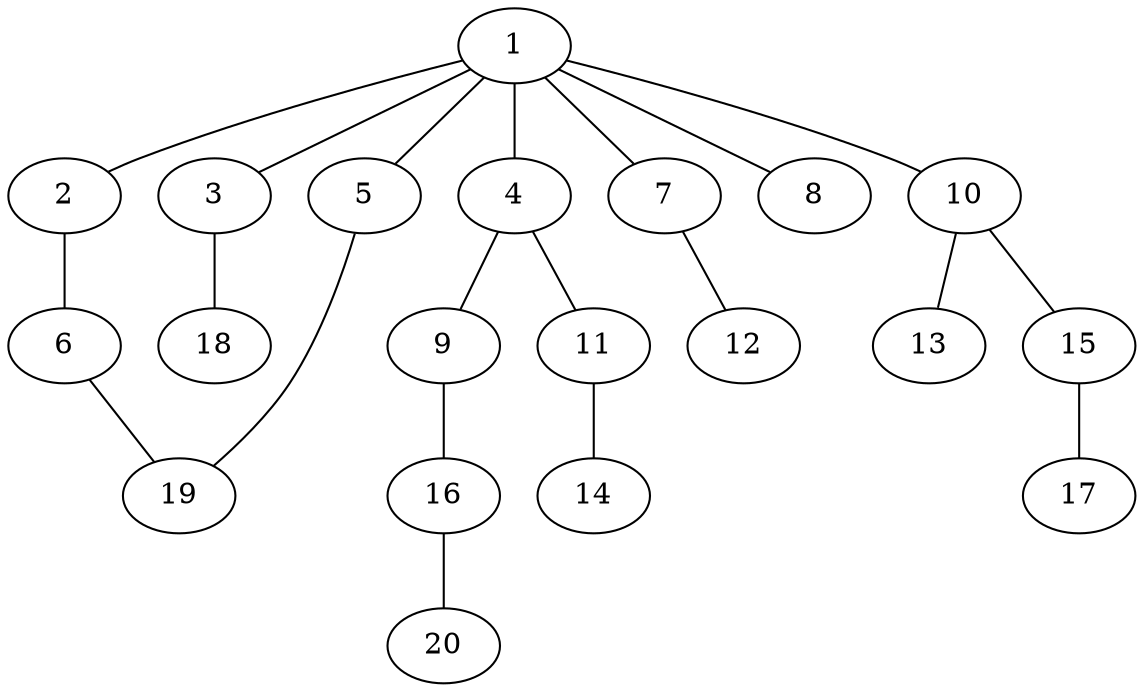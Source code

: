graph graphname {1--2
1--3
1--4
1--5
1--7
1--8
1--10
2--6
3--18
4--9
4--11
5--19
6--19
7--12
9--16
10--13
10--15
11--14
15--17
16--20
}